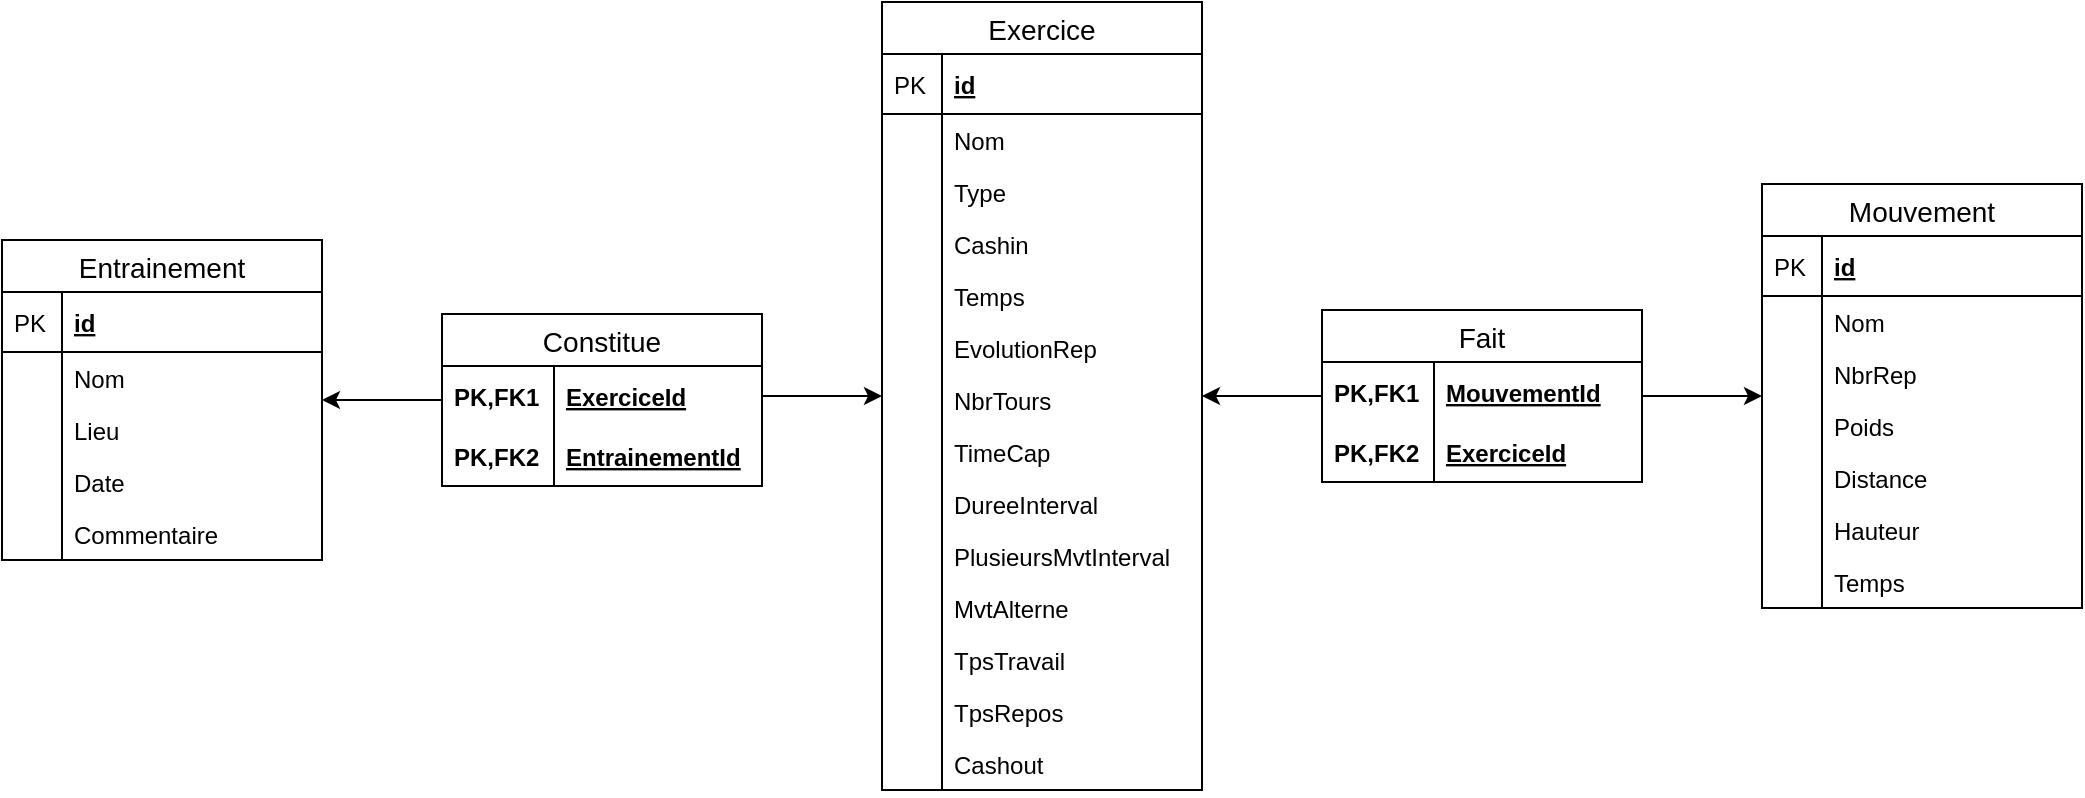 <mxfile version="12.9.13" type="device"><diagram id="C5RBs43oDa-KdzZeNtuy" name="Page-1"><mxGraphModel dx="1422" dy="822" grid="1" gridSize="10" guides="1" tooltips="1" connect="1" arrows="1" fold="1" page="1" pageScale="1" pageWidth="827" pageHeight="1169" math="0" shadow="0"><root><mxCell id="WIyWlLk6GJQsqaUBKTNV-0"/><mxCell id="WIyWlLk6GJQsqaUBKTNV-1" parent="WIyWlLk6GJQsqaUBKTNV-0"/><mxCell id="b82j6wPoiaVH_Azu4m8y-154" style="edgeStyle=orthogonalEdgeStyle;rounded=0;orthogonalLoop=1;jettySize=auto;html=1;" edge="1" parent="WIyWlLk6GJQsqaUBKTNV-1" source="b82j6wPoiaVH_Azu4m8y-142" target="b82j6wPoiaVH_Azu4m8y-55"><mxGeometry relative="1" as="geometry"/></mxCell><mxCell id="b82j6wPoiaVH_Azu4m8y-156" style="edgeStyle=orthogonalEdgeStyle;rounded=0;orthogonalLoop=1;jettySize=auto;html=1;" edge="1" parent="WIyWlLk6GJQsqaUBKTNV-1" source="b82j6wPoiaVH_Azu4m8y-143" target="b82j6wPoiaVH_Azu4m8y-68"><mxGeometry relative="1" as="geometry"/></mxCell><mxCell id="b82j6wPoiaVH_Azu4m8y-142" value="Constitue" style="swimlane;fontStyle=0;childLayout=stackLayout;horizontal=1;startSize=26;horizontalStack=0;resizeParent=1;resizeParentMax=0;resizeLast=0;collapsible=1;marginBottom=0;align=center;fontSize=14;" vertex="1" parent="WIyWlLk6GJQsqaUBKTNV-1"><mxGeometry x="220" y="212" width="160" height="86" as="geometry"/></mxCell><mxCell id="b82j6wPoiaVH_Azu4m8y-143" value="ExerciceId" style="shape=partialRectangle;top=0;left=0;right=0;bottom=0;align=left;verticalAlign=middle;fillColor=none;spacingLeft=60;spacingRight=4;overflow=hidden;rotatable=0;points=[[0,0.5],[1,0.5]];portConstraint=eastwest;dropTarget=0;fontStyle=5;fontSize=12;" vertex="1" parent="b82j6wPoiaVH_Azu4m8y-142"><mxGeometry y="26" width="160" height="30" as="geometry"/></mxCell><mxCell id="b82j6wPoiaVH_Azu4m8y-144" value="PK,FK1" style="shape=partialRectangle;fontStyle=1;top=0;left=0;bottom=0;fillColor=none;align=left;verticalAlign=middle;spacingLeft=4;spacingRight=4;overflow=hidden;rotatable=0;points=[];portConstraint=eastwest;part=1;fontSize=12;" vertex="1" connectable="0" parent="b82j6wPoiaVH_Azu4m8y-143"><mxGeometry width="56" height="30" as="geometry"/></mxCell><mxCell id="b82j6wPoiaVH_Azu4m8y-145" value="EntrainementId" style="shape=partialRectangle;top=0;left=0;right=0;bottom=1;align=left;verticalAlign=middle;fillColor=none;spacingLeft=60;spacingRight=4;overflow=hidden;rotatable=0;points=[[0,0.5],[1,0.5]];portConstraint=eastwest;dropTarget=0;fontStyle=5;fontSize=12;" vertex="1" parent="b82j6wPoiaVH_Azu4m8y-142"><mxGeometry y="56" width="160" height="30" as="geometry"/></mxCell><mxCell id="b82j6wPoiaVH_Azu4m8y-146" value="PK,FK2" style="shape=partialRectangle;fontStyle=1;top=0;left=0;bottom=0;fillColor=none;align=left;verticalAlign=middle;spacingLeft=4;spacingRight=4;overflow=hidden;rotatable=0;points=[];portConstraint=eastwest;part=1;fontSize=12;" vertex="1" connectable="0" parent="b82j6wPoiaVH_Azu4m8y-145"><mxGeometry width="56" height="30" as="geometry"/></mxCell><mxCell id="b82j6wPoiaVH_Azu4m8y-157" style="edgeStyle=orthogonalEdgeStyle;rounded=0;orthogonalLoop=1;jettySize=auto;html=1;" edge="1" parent="WIyWlLk6GJQsqaUBKTNV-1" source="b82j6wPoiaVH_Azu4m8y-149" target="b82j6wPoiaVH_Azu4m8y-68"><mxGeometry relative="1" as="geometry"/></mxCell><mxCell id="b82j6wPoiaVH_Azu4m8y-158" style="edgeStyle=orthogonalEdgeStyle;rounded=0;orthogonalLoop=1;jettySize=auto;html=1;" edge="1" parent="WIyWlLk6GJQsqaUBKTNV-1" source="b82j6wPoiaVH_Azu4m8y-149" target="b82j6wPoiaVH_Azu4m8y-101"><mxGeometry relative="1" as="geometry"/></mxCell><mxCell id="b82j6wPoiaVH_Azu4m8y-55" value="Entrainement" style="swimlane;fontStyle=0;childLayout=stackLayout;horizontal=1;startSize=26;horizontalStack=0;resizeParent=1;resizeParentMax=0;resizeLast=0;collapsible=1;marginBottom=0;align=center;fontSize=14;" vertex="1" parent="WIyWlLk6GJQsqaUBKTNV-1"><mxGeometry y="175" width="160" height="160" as="geometry"/></mxCell><mxCell id="b82j6wPoiaVH_Azu4m8y-56" value="id" style="shape=partialRectangle;top=0;left=0;right=0;bottom=1;align=left;verticalAlign=middle;fillColor=none;spacingLeft=34;spacingRight=4;overflow=hidden;rotatable=0;points=[[0,0.5],[1,0.5]];portConstraint=eastwest;dropTarget=0;fontStyle=5;fontSize=12;" vertex="1" parent="b82j6wPoiaVH_Azu4m8y-55"><mxGeometry y="26" width="160" height="30" as="geometry"/></mxCell><mxCell id="b82j6wPoiaVH_Azu4m8y-57" value="PK" style="shape=partialRectangle;top=0;left=0;bottom=0;fillColor=none;align=left;verticalAlign=middle;spacingLeft=4;spacingRight=4;overflow=hidden;rotatable=0;points=[];portConstraint=eastwest;part=1;fontSize=12;" vertex="1" connectable="0" parent="b82j6wPoiaVH_Azu4m8y-56"><mxGeometry width="30" height="30" as="geometry"/></mxCell><mxCell id="b82j6wPoiaVH_Azu4m8y-58" value="Nom" style="shape=partialRectangle;top=0;left=0;right=0;bottom=0;align=left;verticalAlign=top;fillColor=none;spacingLeft=34;spacingRight=4;overflow=hidden;rotatable=0;points=[[0,0.5],[1,0.5]];portConstraint=eastwest;dropTarget=0;fontSize=12;" vertex="1" parent="b82j6wPoiaVH_Azu4m8y-55"><mxGeometry y="56" width="160" height="26" as="geometry"/></mxCell><mxCell id="b82j6wPoiaVH_Azu4m8y-59" value="" style="shape=partialRectangle;top=0;left=0;bottom=0;fillColor=none;align=left;verticalAlign=top;spacingLeft=4;spacingRight=4;overflow=hidden;rotatable=0;points=[];portConstraint=eastwest;part=1;fontSize=12;" vertex="1" connectable="0" parent="b82j6wPoiaVH_Azu4m8y-58"><mxGeometry width="30" height="26" as="geometry"/></mxCell><mxCell id="b82j6wPoiaVH_Azu4m8y-60" value="Lieu" style="shape=partialRectangle;top=0;left=0;right=0;bottom=0;align=left;verticalAlign=top;fillColor=none;spacingLeft=34;spacingRight=4;overflow=hidden;rotatable=0;points=[[0,0.5],[1,0.5]];portConstraint=eastwest;dropTarget=0;fontSize=12;" vertex="1" parent="b82j6wPoiaVH_Azu4m8y-55"><mxGeometry y="82" width="160" height="26" as="geometry"/></mxCell><mxCell id="b82j6wPoiaVH_Azu4m8y-61" value="" style="shape=partialRectangle;top=0;left=0;bottom=0;fillColor=none;align=left;verticalAlign=top;spacingLeft=4;spacingRight=4;overflow=hidden;rotatable=0;points=[];portConstraint=eastwest;part=1;fontSize=12;" vertex="1" connectable="0" parent="b82j6wPoiaVH_Azu4m8y-60"><mxGeometry width="30" height="26" as="geometry"/></mxCell><mxCell id="b82j6wPoiaVH_Azu4m8y-62" value="Date" style="shape=partialRectangle;top=0;left=0;right=0;bottom=0;align=left;verticalAlign=top;fillColor=none;spacingLeft=34;spacingRight=4;overflow=hidden;rotatable=0;points=[[0,0.5],[1,0.5]];portConstraint=eastwest;dropTarget=0;fontSize=12;" vertex="1" parent="b82j6wPoiaVH_Azu4m8y-55"><mxGeometry y="108" width="160" height="26" as="geometry"/></mxCell><mxCell id="b82j6wPoiaVH_Azu4m8y-63" value="" style="shape=partialRectangle;top=0;left=0;bottom=0;fillColor=none;align=left;verticalAlign=top;spacingLeft=4;spacingRight=4;overflow=hidden;rotatable=0;points=[];portConstraint=eastwest;part=1;fontSize=12;" vertex="1" connectable="0" parent="b82j6wPoiaVH_Azu4m8y-62"><mxGeometry width="30" height="26" as="geometry"/></mxCell><mxCell id="b82j6wPoiaVH_Azu4m8y-66" value="Commentaire" style="shape=partialRectangle;top=0;left=0;right=0;bottom=0;align=left;verticalAlign=top;fillColor=none;spacingLeft=34;spacingRight=4;overflow=hidden;rotatable=0;points=[[0,0.5],[1,0.5]];portConstraint=eastwest;dropTarget=0;fontSize=12;" vertex="1" parent="b82j6wPoiaVH_Azu4m8y-55"><mxGeometry y="134" width="160" height="26" as="geometry"/></mxCell><mxCell id="b82j6wPoiaVH_Azu4m8y-67" value="" style="shape=partialRectangle;top=0;left=0;bottom=0;fillColor=none;align=left;verticalAlign=top;spacingLeft=4;spacingRight=4;overflow=hidden;rotatable=0;points=[];portConstraint=eastwest;part=1;fontSize=12;" vertex="1" connectable="0" parent="b82j6wPoiaVH_Azu4m8y-66"><mxGeometry width="30" height="26" as="geometry"/></mxCell><mxCell id="b82j6wPoiaVH_Azu4m8y-68" value="Exercice" style="swimlane;fontStyle=0;childLayout=stackLayout;horizontal=1;startSize=26;horizontalStack=0;resizeParent=1;resizeParentMax=0;resizeLast=0;collapsible=1;marginBottom=0;align=center;fontSize=14;" vertex="1" parent="WIyWlLk6GJQsqaUBKTNV-1"><mxGeometry x="440" y="56" width="160" height="394" as="geometry"/></mxCell><mxCell id="b82j6wPoiaVH_Azu4m8y-69" value="id" style="shape=partialRectangle;top=0;left=0;right=0;bottom=1;align=left;verticalAlign=middle;fillColor=none;spacingLeft=34;spacingRight=4;overflow=hidden;rotatable=0;points=[[0,0.5],[1,0.5]];portConstraint=eastwest;dropTarget=0;fontStyle=5;fontSize=12;" vertex="1" parent="b82j6wPoiaVH_Azu4m8y-68"><mxGeometry y="26" width="160" height="30" as="geometry"/></mxCell><mxCell id="b82j6wPoiaVH_Azu4m8y-70" value="PK" style="shape=partialRectangle;top=0;left=0;bottom=0;fillColor=none;align=left;verticalAlign=middle;spacingLeft=4;spacingRight=4;overflow=hidden;rotatable=0;points=[];portConstraint=eastwest;part=1;fontSize=12;" vertex="1" connectable="0" parent="b82j6wPoiaVH_Azu4m8y-69"><mxGeometry width="30" height="30" as="geometry"/></mxCell><mxCell id="b82j6wPoiaVH_Azu4m8y-71" value="Nom" style="shape=partialRectangle;top=0;left=0;right=0;bottom=0;align=left;verticalAlign=top;fillColor=none;spacingLeft=34;spacingRight=4;overflow=hidden;rotatable=0;points=[[0,0.5],[1,0.5]];portConstraint=eastwest;dropTarget=0;fontSize=12;" vertex="1" parent="b82j6wPoiaVH_Azu4m8y-68"><mxGeometry y="56" width="160" height="26" as="geometry"/></mxCell><mxCell id="b82j6wPoiaVH_Azu4m8y-72" value="" style="shape=partialRectangle;top=0;left=0;bottom=0;fillColor=none;align=left;verticalAlign=top;spacingLeft=4;spacingRight=4;overflow=hidden;rotatable=0;points=[];portConstraint=eastwest;part=1;fontSize=12;" vertex="1" connectable="0" parent="b82j6wPoiaVH_Azu4m8y-71"><mxGeometry width="30" height="26" as="geometry"/></mxCell><mxCell id="b82j6wPoiaVH_Azu4m8y-73" value="Type" style="shape=partialRectangle;top=0;left=0;right=0;bottom=0;align=left;verticalAlign=top;fillColor=none;spacingLeft=34;spacingRight=4;overflow=hidden;rotatable=0;points=[[0,0.5],[1,0.5]];portConstraint=eastwest;dropTarget=0;fontSize=12;" vertex="1" parent="b82j6wPoiaVH_Azu4m8y-68"><mxGeometry y="82" width="160" height="26" as="geometry"/></mxCell><mxCell id="b82j6wPoiaVH_Azu4m8y-74" value="" style="shape=partialRectangle;top=0;left=0;bottom=0;fillColor=none;align=left;verticalAlign=top;spacingLeft=4;spacingRight=4;overflow=hidden;rotatable=0;points=[];portConstraint=eastwest;part=1;fontSize=12;" vertex="1" connectable="0" parent="b82j6wPoiaVH_Azu4m8y-73"><mxGeometry width="30" height="26" as="geometry"/></mxCell><mxCell id="b82j6wPoiaVH_Azu4m8y-75" value="Cashin" style="shape=partialRectangle;top=0;left=0;right=0;bottom=0;align=left;verticalAlign=top;fillColor=none;spacingLeft=34;spacingRight=4;overflow=hidden;rotatable=0;points=[[0,0.5],[1,0.5]];portConstraint=eastwest;dropTarget=0;fontSize=12;" vertex="1" parent="b82j6wPoiaVH_Azu4m8y-68"><mxGeometry y="108" width="160" height="26" as="geometry"/></mxCell><mxCell id="b82j6wPoiaVH_Azu4m8y-76" value="" style="shape=partialRectangle;top=0;left=0;bottom=0;fillColor=none;align=left;verticalAlign=top;spacingLeft=4;spacingRight=4;overflow=hidden;rotatable=0;points=[];portConstraint=eastwest;part=1;fontSize=12;" vertex="1" connectable="0" parent="b82j6wPoiaVH_Azu4m8y-75"><mxGeometry width="30" height="26" as="geometry"/></mxCell><mxCell id="b82j6wPoiaVH_Azu4m8y-79" value="Temps" style="shape=partialRectangle;top=0;left=0;right=0;bottom=0;align=left;verticalAlign=top;fillColor=none;spacingLeft=34;spacingRight=4;overflow=hidden;rotatable=0;points=[[0,0.5],[1,0.5]];portConstraint=eastwest;dropTarget=0;fontSize=12;" vertex="1" parent="b82j6wPoiaVH_Azu4m8y-68"><mxGeometry y="134" width="160" height="26" as="geometry"/></mxCell><mxCell id="b82j6wPoiaVH_Azu4m8y-80" value="" style="shape=partialRectangle;top=0;left=0;bottom=0;fillColor=none;align=left;verticalAlign=top;spacingLeft=4;spacingRight=4;overflow=hidden;rotatable=0;points=[];portConstraint=eastwest;part=1;fontSize=12;" vertex="1" connectable="0" parent="b82j6wPoiaVH_Azu4m8y-79"><mxGeometry width="30" height="26" as="geometry"/></mxCell><mxCell id="b82j6wPoiaVH_Azu4m8y-91" value="EvolutionRep" style="shape=partialRectangle;top=0;left=0;right=0;bottom=0;align=left;verticalAlign=top;fillColor=none;spacingLeft=34;spacingRight=4;overflow=hidden;rotatable=0;points=[[0,0.5],[1,0.5]];portConstraint=eastwest;dropTarget=0;fontSize=12;" vertex="1" parent="b82j6wPoiaVH_Azu4m8y-68"><mxGeometry y="160" width="160" height="26" as="geometry"/></mxCell><mxCell id="b82j6wPoiaVH_Azu4m8y-92" value="" style="shape=partialRectangle;top=0;left=0;bottom=0;fillColor=none;align=left;verticalAlign=top;spacingLeft=4;spacingRight=4;overflow=hidden;rotatable=0;points=[];portConstraint=eastwest;part=1;fontSize=12;" vertex="1" connectable="0" parent="b82j6wPoiaVH_Azu4m8y-91"><mxGeometry width="30" height="26" as="geometry"/></mxCell><mxCell id="b82j6wPoiaVH_Azu4m8y-87" value="NbrTours" style="shape=partialRectangle;top=0;left=0;right=0;bottom=0;align=left;verticalAlign=top;fillColor=none;spacingLeft=34;spacingRight=4;overflow=hidden;rotatable=0;points=[[0,0.5],[1,0.5]];portConstraint=eastwest;dropTarget=0;fontSize=12;" vertex="1" parent="b82j6wPoiaVH_Azu4m8y-68"><mxGeometry y="186" width="160" height="26" as="geometry"/></mxCell><mxCell id="b82j6wPoiaVH_Azu4m8y-88" value="" style="shape=partialRectangle;top=0;left=0;bottom=0;fillColor=none;align=left;verticalAlign=top;spacingLeft=4;spacingRight=4;overflow=hidden;rotatable=0;points=[];portConstraint=eastwest;part=1;fontSize=12;" vertex="1" connectable="0" parent="b82j6wPoiaVH_Azu4m8y-87"><mxGeometry width="30" height="26" as="geometry"/></mxCell><mxCell id="b82j6wPoiaVH_Azu4m8y-99" value="TimeCap" style="shape=partialRectangle;top=0;left=0;right=0;bottom=0;align=left;verticalAlign=top;fillColor=none;spacingLeft=34;spacingRight=4;overflow=hidden;rotatable=0;points=[[0,0.5],[1,0.5]];portConstraint=eastwest;dropTarget=0;fontSize=12;" vertex="1" parent="b82j6wPoiaVH_Azu4m8y-68"><mxGeometry y="212" width="160" height="26" as="geometry"/></mxCell><mxCell id="b82j6wPoiaVH_Azu4m8y-100" value="" style="shape=partialRectangle;top=0;left=0;bottom=0;fillColor=none;align=left;verticalAlign=top;spacingLeft=4;spacingRight=4;overflow=hidden;rotatable=0;points=[];portConstraint=eastwest;part=1;fontSize=12;" vertex="1" connectable="0" parent="b82j6wPoiaVH_Azu4m8y-99"><mxGeometry width="30" height="26" as="geometry"/></mxCell><mxCell id="b82j6wPoiaVH_Azu4m8y-89" value="DureeInterval" style="shape=partialRectangle;top=0;left=0;right=0;bottom=0;align=left;verticalAlign=top;fillColor=none;spacingLeft=34;spacingRight=4;overflow=hidden;rotatable=0;points=[[0,0.5],[1,0.5]];portConstraint=eastwest;dropTarget=0;fontSize=12;" vertex="1" parent="b82j6wPoiaVH_Azu4m8y-68"><mxGeometry y="238" width="160" height="26" as="geometry"/></mxCell><mxCell id="b82j6wPoiaVH_Azu4m8y-90" value="" style="shape=partialRectangle;top=0;left=0;bottom=0;fillColor=none;align=left;verticalAlign=top;spacingLeft=4;spacingRight=4;overflow=hidden;rotatable=0;points=[];portConstraint=eastwest;part=1;fontSize=12;" vertex="1" connectable="0" parent="b82j6wPoiaVH_Azu4m8y-89"><mxGeometry width="30" height="26" as="geometry"/></mxCell><mxCell id="b82j6wPoiaVH_Azu4m8y-97" value="PlusieursMvtInterval" style="shape=partialRectangle;top=0;left=0;right=0;bottom=0;align=left;verticalAlign=top;fillColor=none;spacingLeft=34;spacingRight=4;overflow=hidden;rotatable=0;points=[[0,0.5],[1,0.5]];portConstraint=eastwest;dropTarget=0;fontSize=12;" vertex="1" parent="b82j6wPoiaVH_Azu4m8y-68"><mxGeometry y="264" width="160" height="26" as="geometry"/></mxCell><mxCell id="b82j6wPoiaVH_Azu4m8y-98" value="" style="shape=partialRectangle;top=0;left=0;bottom=0;fillColor=none;align=left;verticalAlign=top;spacingLeft=4;spacingRight=4;overflow=hidden;rotatable=0;points=[];portConstraint=eastwest;part=1;fontSize=12;" vertex="1" connectable="0" parent="b82j6wPoiaVH_Azu4m8y-97"><mxGeometry width="30" height="26" as="geometry"/></mxCell><mxCell id="b82j6wPoiaVH_Azu4m8y-95" value="MvtAlterne" style="shape=partialRectangle;top=0;left=0;right=0;bottom=0;align=left;verticalAlign=top;fillColor=none;spacingLeft=34;spacingRight=4;overflow=hidden;rotatable=0;points=[[0,0.5],[1,0.5]];portConstraint=eastwest;dropTarget=0;fontSize=12;" vertex="1" parent="b82j6wPoiaVH_Azu4m8y-68"><mxGeometry y="290" width="160" height="26" as="geometry"/></mxCell><mxCell id="b82j6wPoiaVH_Azu4m8y-96" value="" style="shape=partialRectangle;top=0;left=0;bottom=0;fillColor=none;align=left;verticalAlign=top;spacingLeft=4;spacingRight=4;overflow=hidden;rotatable=0;points=[];portConstraint=eastwest;part=1;fontSize=12;" vertex="1" connectable="0" parent="b82j6wPoiaVH_Azu4m8y-95"><mxGeometry width="30" height="26" as="geometry"/></mxCell><mxCell id="b82j6wPoiaVH_Azu4m8y-93" value="TpsTravail" style="shape=partialRectangle;top=0;left=0;right=0;bottom=0;align=left;verticalAlign=top;fillColor=none;spacingLeft=34;spacingRight=4;overflow=hidden;rotatable=0;points=[[0,0.5],[1,0.5]];portConstraint=eastwest;dropTarget=0;fontSize=12;" vertex="1" parent="b82j6wPoiaVH_Azu4m8y-68"><mxGeometry y="316" width="160" height="26" as="geometry"/></mxCell><mxCell id="b82j6wPoiaVH_Azu4m8y-94" value="" style="shape=partialRectangle;top=0;left=0;bottom=0;fillColor=none;align=left;verticalAlign=top;spacingLeft=4;spacingRight=4;overflow=hidden;rotatable=0;points=[];portConstraint=eastwest;part=1;fontSize=12;" vertex="1" connectable="0" parent="b82j6wPoiaVH_Azu4m8y-93"><mxGeometry width="30" height="26" as="geometry"/></mxCell><mxCell id="b82j6wPoiaVH_Azu4m8y-85" value="TpsRepos" style="shape=partialRectangle;top=0;left=0;right=0;bottom=0;align=left;verticalAlign=top;fillColor=none;spacingLeft=34;spacingRight=4;overflow=hidden;rotatable=0;points=[[0,0.5],[1,0.5]];portConstraint=eastwest;dropTarget=0;fontSize=12;" vertex="1" parent="b82j6wPoiaVH_Azu4m8y-68"><mxGeometry y="342" width="160" height="26" as="geometry"/></mxCell><mxCell id="b82j6wPoiaVH_Azu4m8y-86" value="" style="shape=partialRectangle;top=0;left=0;bottom=0;fillColor=none;align=left;verticalAlign=top;spacingLeft=4;spacingRight=4;overflow=hidden;rotatable=0;points=[];portConstraint=eastwest;part=1;fontSize=12;" vertex="1" connectable="0" parent="b82j6wPoiaVH_Azu4m8y-85"><mxGeometry width="30" height="26" as="geometry"/></mxCell><mxCell id="b82j6wPoiaVH_Azu4m8y-81" value="Cashout" style="shape=partialRectangle;top=0;left=0;right=0;bottom=0;align=left;verticalAlign=top;fillColor=none;spacingLeft=34;spacingRight=4;overflow=hidden;rotatable=0;points=[[0,0.5],[1,0.5]];portConstraint=eastwest;dropTarget=0;fontSize=12;" vertex="1" parent="b82j6wPoiaVH_Azu4m8y-68"><mxGeometry y="368" width="160" height="26" as="geometry"/></mxCell><mxCell id="b82j6wPoiaVH_Azu4m8y-82" value="" style="shape=partialRectangle;top=0;left=0;bottom=0;fillColor=none;align=left;verticalAlign=top;spacingLeft=4;spacingRight=4;overflow=hidden;rotatable=0;points=[];portConstraint=eastwest;part=1;fontSize=12;" vertex="1" connectable="0" parent="b82j6wPoiaVH_Azu4m8y-81"><mxGeometry width="30" height="26" as="geometry"/></mxCell><mxCell id="b82j6wPoiaVH_Azu4m8y-149" value="Fait" style="swimlane;fontStyle=0;childLayout=stackLayout;horizontal=1;startSize=26;horizontalStack=0;resizeParent=1;resizeParentMax=0;resizeLast=0;collapsible=1;marginBottom=0;align=center;fontSize=14;" vertex="1" parent="WIyWlLk6GJQsqaUBKTNV-1"><mxGeometry x="660" y="210" width="160" height="86" as="geometry"/></mxCell><mxCell id="b82j6wPoiaVH_Azu4m8y-150" value="MouvementId" style="shape=partialRectangle;top=0;left=0;right=0;bottom=0;align=left;verticalAlign=middle;fillColor=none;spacingLeft=60;spacingRight=4;overflow=hidden;rotatable=0;points=[[0,0.5],[1,0.5]];portConstraint=eastwest;dropTarget=0;fontStyle=5;fontSize=12;" vertex="1" parent="b82j6wPoiaVH_Azu4m8y-149"><mxGeometry y="26" width="160" height="30" as="geometry"/></mxCell><mxCell id="b82j6wPoiaVH_Azu4m8y-151" value="PK,FK1" style="shape=partialRectangle;fontStyle=1;top=0;left=0;bottom=0;fillColor=none;align=left;verticalAlign=middle;spacingLeft=4;spacingRight=4;overflow=hidden;rotatable=0;points=[];portConstraint=eastwest;part=1;fontSize=12;" vertex="1" connectable="0" parent="b82j6wPoiaVH_Azu4m8y-150"><mxGeometry width="56" height="30" as="geometry"/></mxCell><mxCell id="b82j6wPoiaVH_Azu4m8y-152" value="ExerciceId" style="shape=partialRectangle;top=0;left=0;right=0;bottom=1;align=left;verticalAlign=middle;fillColor=none;spacingLeft=60;spacingRight=4;overflow=hidden;rotatable=0;points=[[0,0.5],[1,0.5]];portConstraint=eastwest;dropTarget=0;fontStyle=5;fontSize=12;" vertex="1" parent="b82j6wPoiaVH_Azu4m8y-149"><mxGeometry y="56" width="160" height="30" as="geometry"/></mxCell><mxCell id="b82j6wPoiaVH_Azu4m8y-153" value="PK,FK2" style="shape=partialRectangle;fontStyle=1;top=0;left=0;bottom=0;fillColor=none;align=left;verticalAlign=middle;spacingLeft=4;spacingRight=4;overflow=hidden;rotatable=0;points=[];portConstraint=eastwest;part=1;fontSize=12;" vertex="1" connectable="0" parent="b82j6wPoiaVH_Azu4m8y-152"><mxGeometry width="56" height="30" as="geometry"/></mxCell><mxCell id="b82j6wPoiaVH_Azu4m8y-101" value="Mouvement" style="swimlane;fontStyle=0;childLayout=stackLayout;horizontal=1;startSize=26;horizontalStack=0;resizeParent=1;resizeParentMax=0;resizeLast=0;collapsible=1;marginBottom=0;align=center;fontSize=14;" vertex="1" parent="WIyWlLk6GJQsqaUBKTNV-1"><mxGeometry x="880" y="147" width="160" height="212" as="geometry"/></mxCell><mxCell id="b82j6wPoiaVH_Azu4m8y-102" value="id" style="shape=partialRectangle;top=0;left=0;right=0;bottom=1;align=left;verticalAlign=middle;fillColor=none;spacingLeft=34;spacingRight=4;overflow=hidden;rotatable=0;points=[[0,0.5],[1,0.5]];portConstraint=eastwest;dropTarget=0;fontStyle=5;fontSize=12;" vertex="1" parent="b82j6wPoiaVH_Azu4m8y-101"><mxGeometry y="26" width="160" height="30" as="geometry"/></mxCell><mxCell id="b82j6wPoiaVH_Azu4m8y-103" value="PK" style="shape=partialRectangle;top=0;left=0;bottom=0;fillColor=none;align=left;verticalAlign=middle;spacingLeft=4;spacingRight=4;overflow=hidden;rotatable=0;points=[];portConstraint=eastwest;part=1;fontSize=12;" vertex="1" connectable="0" parent="b82j6wPoiaVH_Azu4m8y-102"><mxGeometry width="30" height="30" as="geometry"/></mxCell><mxCell id="b82j6wPoiaVH_Azu4m8y-104" value="Nom" style="shape=partialRectangle;top=0;left=0;right=0;bottom=0;align=left;verticalAlign=top;fillColor=none;spacingLeft=34;spacingRight=4;overflow=hidden;rotatable=0;points=[[0,0.5],[1,0.5]];portConstraint=eastwest;dropTarget=0;fontSize=12;" vertex="1" parent="b82j6wPoiaVH_Azu4m8y-101"><mxGeometry y="56" width="160" height="26" as="geometry"/></mxCell><mxCell id="b82j6wPoiaVH_Azu4m8y-105" value="" style="shape=partialRectangle;top=0;left=0;bottom=0;fillColor=none;align=left;verticalAlign=top;spacingLeft=4;spacingRight=4;overflow=hidden;rotatable=0;points=[];portConstraint=eastwest;part=1;fontSize=12;" vertex="1" connectable="0" parent="b82j6wPoiaVH_Azu4m8y-104"><mxGeometry width="30" height="26" as="geometry"/></mxCell><mxCell id="b82j6wPoiaVH_Azu4m8y-106" value="NbrRep" style="shape=partialRectangle;top=0;left=0;right=0;bottom=0;align=left;verticalAlign=top;fillColor=none;spacingLeft=34;spacingRight=4;overflow=hidden;rotatable=0;points=[[0,0.5],[1,0.5]];portConstraint=eastwest;dropTarget=0;fontSize=12;" vertex="1" parent="b82j6wPoiaVH_Azu4m8y-101"><mxGeometry y="82" width="160" height="26" as="geometry"/></mxCell><mxCell id="b82j6wPoiaVH_Azu4m8y-107" value="" style="shape=partialRectangle;top=0;left=0;bottom=0;fillColor=none;align=left;verticalAlign=top;spacingLeft=4;spacingRight=4;overflow=hidden;rotatable=0;points=[];portConstraint=eastwest;part=1;fontSize=12;" vertex="1" connectable="0" parent="b82j6wPoiaVH_Azu4m8y-106"><mxGeometry width="30" height="26" as="geometry"/></mxCell><mxCell id="b82j6wPoiaVH_Azu4m8y-108" value="Poids" style="shape=partialRectangle;top=0;left=0;right=0;bottom=0;align=left;verticalAlign=top;fillColor=none;spacingLeft=34;spacingRight=4;overflow=hidden;rotatable=0;points=[[0,0.5],[1,0.5]];portConstraint=eastwest;dropTarget=0;fontSize=12;" vertex="1" parent="b82j6wPoiaVH_Azu4m8y-101"><mxGeometry y="108" width="160" height="26" as="geometry"/></mxCell><mxCell id="b82j6wPoiaVH_Azu4m8y-109" value="" style="shape=partialRectangle;top=0;left=0;bottom=0;fillColor=none;align=left;verticalAlign=top;spacingLeft=4;spacingRight=4;overflow=hidden;rotatable=0;points=[];portConstraint=eastwest;part=1;fontSize=12;" vertex="1" connectable="0" parent="b82j6wPoiaVH_Azu4m8y-108"><mxGeometry width="30" height="26" as="geometry"/></mxCell><mxCell id="b82j6wPoiaVH_Azu4m8y-114" value="Distance" style="shape=partialRectangle;top=0;left=0;right=0;bottom=0;align=left;verticalAlign=top;fillColor=none;spacingLeft=34;spacingRight=4;overflow=hidden;rotatable=0;points=[[0,0.5],[1,0.5]];portConstraint=eastwest;dropTarget=0;fontSize=12;" vertex="1" parent="b82j6wPoiaVH_Azu4m8y-101"><mxGeometry y="134" width="160" height="26" as="geometry"/></mxCell><mxCell id="b82j6wPoiaVH_Azu4m8y-115" value="" style="shape=partialRectangle;top=0;left=0;bottom=0;fillColor=none;align=left;verticalAlign=top;spacingLeft=4;spacingRight=4;overflow=hidden;rotatable=0;points=[];portConstraint=eastwest;part=1;fontSize=12;" vertex="1" connectable="0" parent="b82j6wPoiaVH_Azu4m8y-114"><mxGeometry width="30" height="26" as="geometry"/></mxCell><mxCell id="b82j6wPoiaVH_Azu4m8y-116" value="Hauteur" style="shape=partialRectangle;top=0;left=0;right=0;bottom=0;align=left;verticalAlign=top;fillColor=none;spacingLeft=34;spacingRight=4;overflow=hidden;rotatable=0;points=[[0,0.5],[1,0.5]];portConstraint=eastwest;dropTarget=0;fontSize=12;" vertex="1" parent="b82j6wPoiaVH_Azu4m8y-101"><mxGeometry y="160" width="160" height="26" as="geometry"/></mxCell><mxCell id="b82j6wPoiaVH_Azu4m8y-117" value="" style="shape=partialRectangle;top=0;left=0;bottom=0;fillColor=none;align=left;verticalAlign=top;spacingLeft=4;spacingRight=4;overflow=hidden;rotatable=0;points=[];portConstraint=eastwest;part=1;fontSize=12;" vertex="1" connectable="0" parent="b82j6wPoiaVH_Azu4m8y-116"><mxGeometry width="30" height="26" as="geometry"/></mxCell><mxCell id="b82j6wPoiaVH_Azu4m8y-112" value="Temps" style="shape=partialRectangle;top=0;left=0;right=0;bottom=0;align=left;verticalAlign=top;fillColor=none;spacingLeft=34;spacingRight=4;overflow=hidden;rotatable=0;points=[[0,0.5],[1,0.5]];portConstraint=eastwest;dropTarget=0;fontSize=12;" vertex="1" parent="b82j6wPoiaVH_Azu4m8y-101"><mxGeometry y="186" width="160" height="26" as="geometry"/></mxCell><mxCell id="b82j6wPoiaVH_Azu4m8y-113" value="" style="shape=partialRectangle;top=0;left=0;bottom=0;fillColor=none;align=left;verticalAlign=top;spacingLeft=4;spacingRight=4;overflow=hidden;rotatable=0;points=[];portConstraint=eastwest;part=1;fontSize=12;" vertex="1" connectable="0" parent="b82j6wPoiaVH_Azu4m8y-112"><mxGeometry width="30" height="26" as="geometry"/></mxCell></root></mxGraphModel></diagram></mxfile>